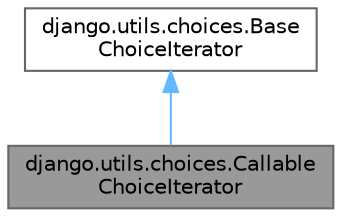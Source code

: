 digraph "django.utils.choices.CallableChoiceIterator"
{
 // LATEX_PDF_SIZE
  bgcolor="transparent";
  edge [fontname=Helvetica,fontsize=10,labelfontname=Helvetica,labelfontsize=10];
  node [fontname=Helvetica,fontsize=10,shape=box,height=0.2,width=0.4];
  Node1 [id="Node000001",label="django.utils.choices.Callable\lChoiceIterator",height=0.2,width=0.4,color="gray40", fillcolor="grey60", style="filled", fontcolor="black",tooltip=" "];
  Node2 -> Node1 [id="edge1_Node000001_Node000002",dir="back",color="steelblue1",style="solid",tooltip=" "];
  Node2 [id="Node000002",label="django.utils.choices.Base\lChoiceIterator",height=0.2,width=0.4,color="gray40", fillcolor="white", style="filled",URL="$classdjango_1_1utils_1_1choices_1_1_base_choice_iterator.html",tooltip=" "];
}
